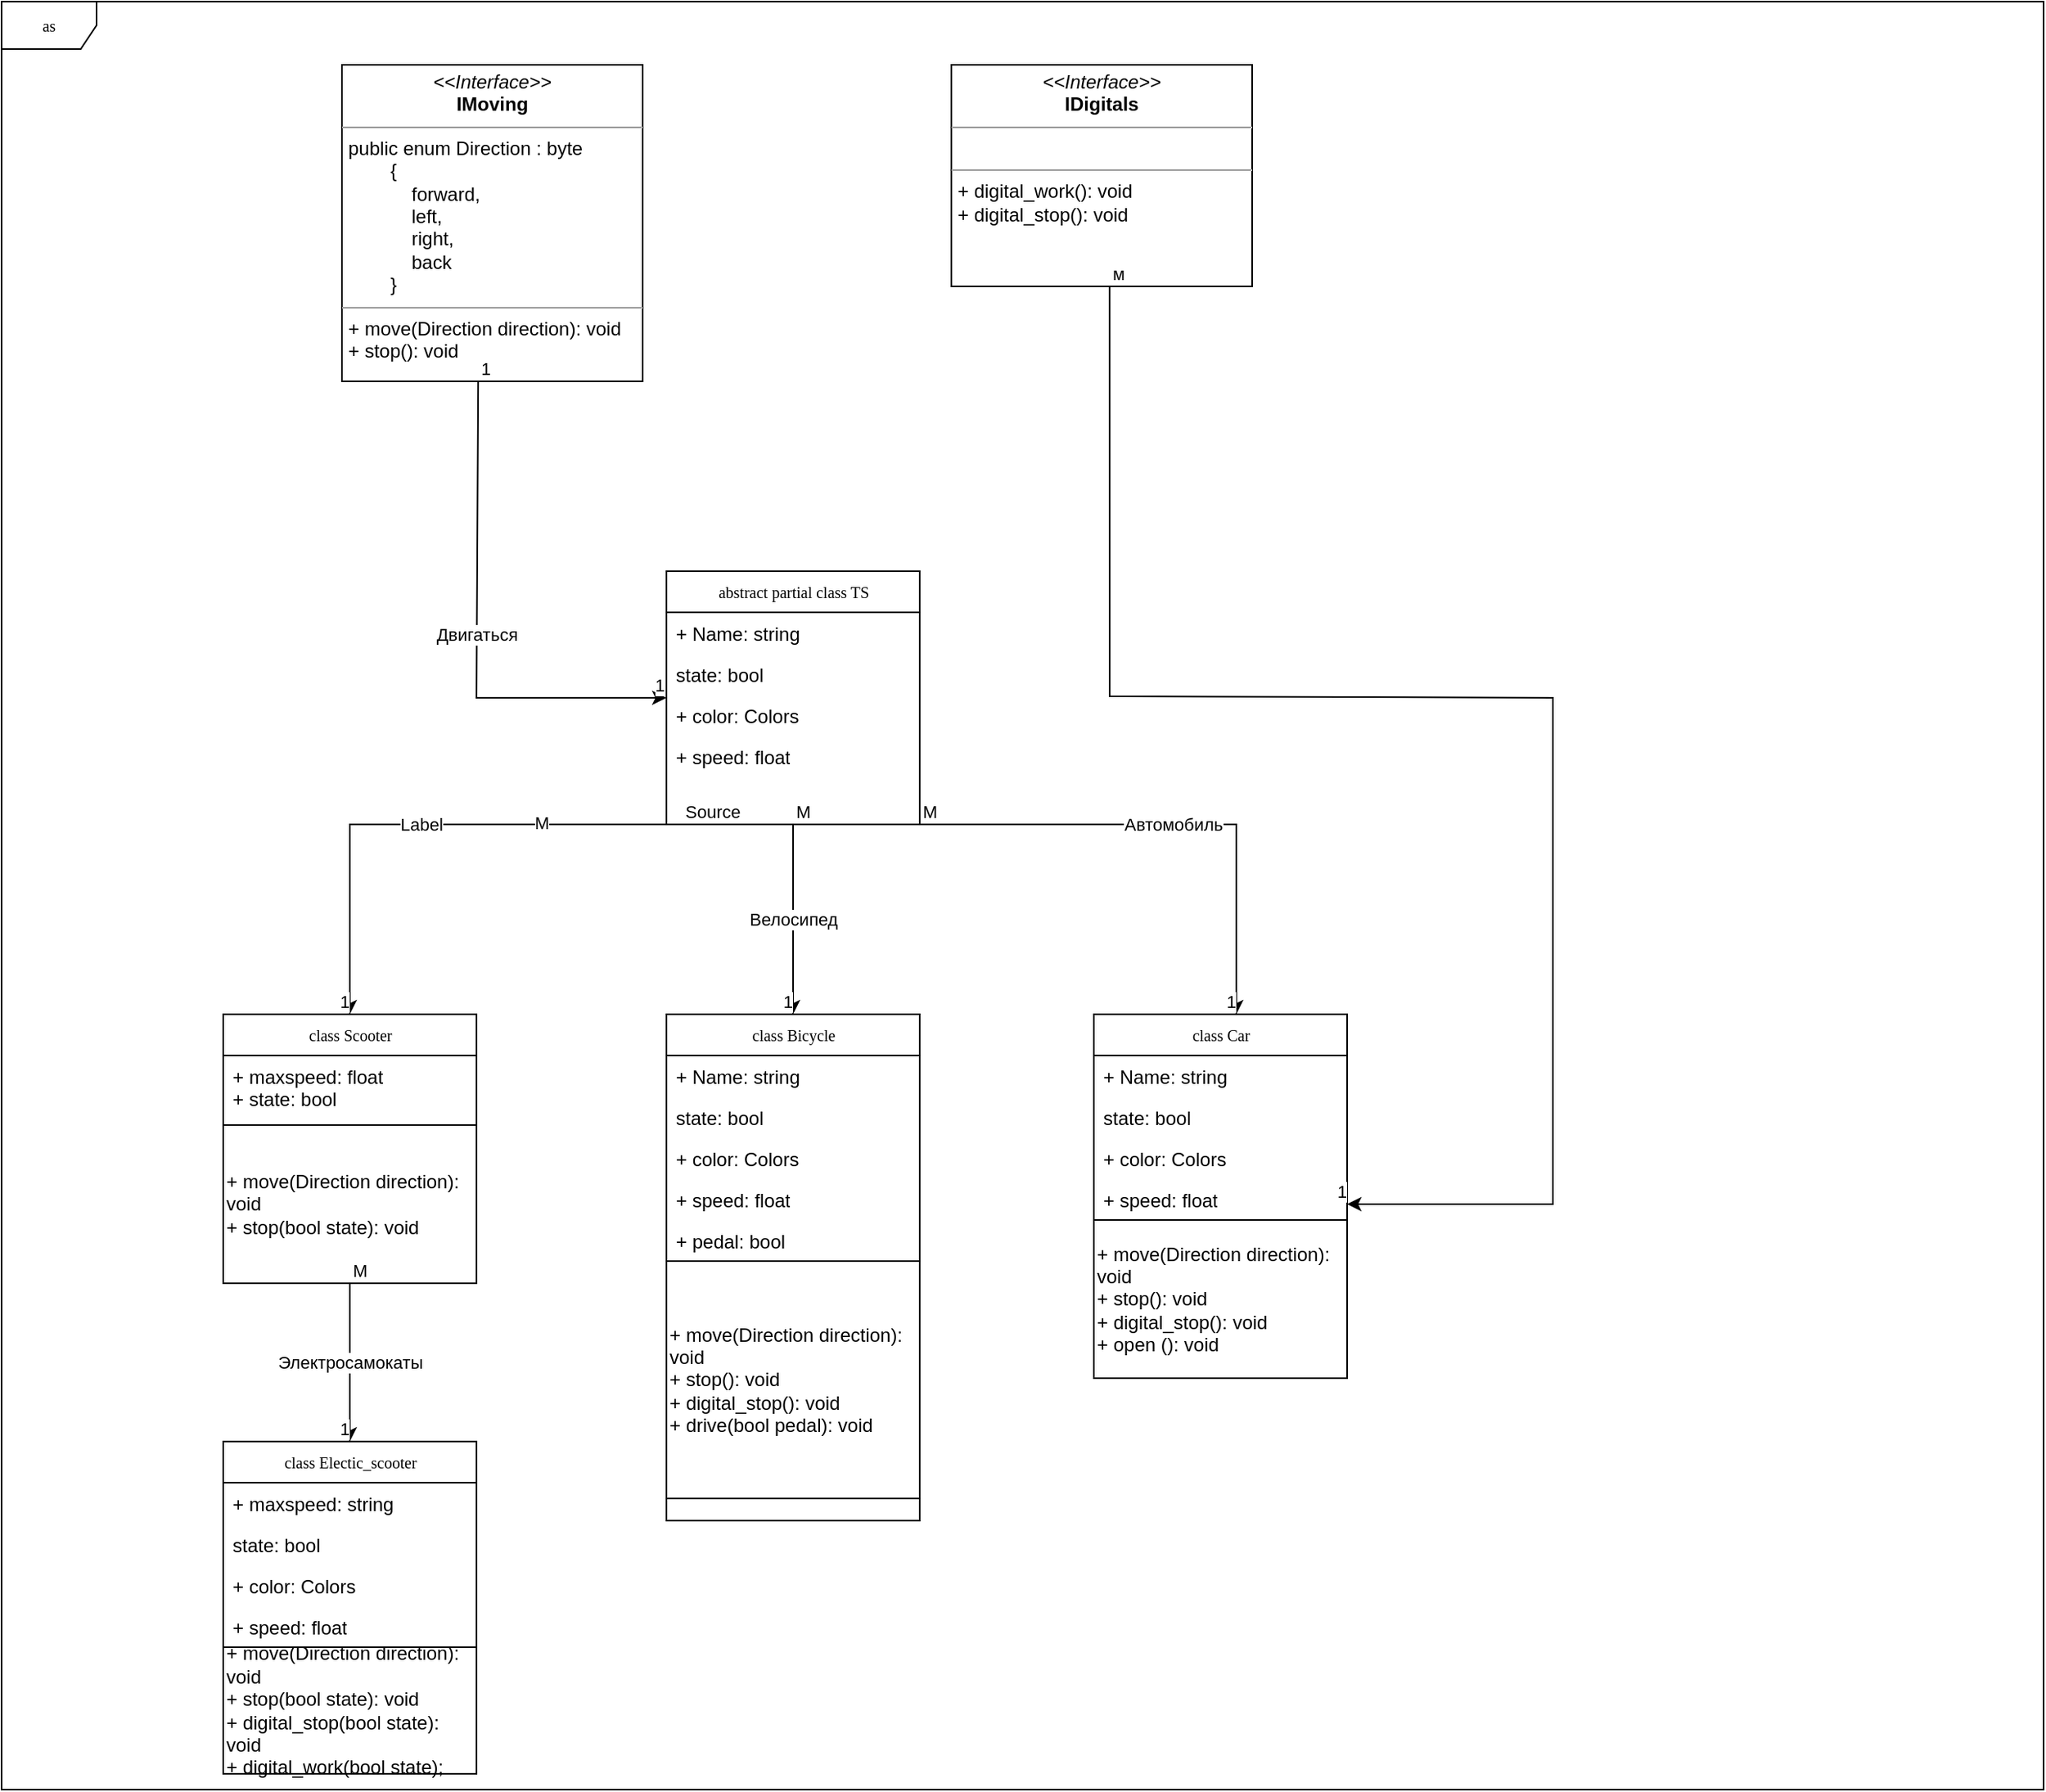 <mxfile version="21.2.6" type="device">
  <diagram name="Page-1" id="c4acf3e9-155e-7222-9cf6-157b1a14988f">
    <mxGraphModel dx="467" dy="1364" grid="1" gridSize="10" guides="1" tooltips="1" connect="1" arrows="1" fold="1" page="1" pageScale="1" pageWidth="850" pageHeight="1100" background="none" math="0" shadow="0">
      <root>
        <mxCell id="0" />
        <mxCell id="1" parent="0" />
        <mxCell id="17acba5748e5396b-1" value="as" style="shape=umlFrame;whiteSpace=wrap;html=1;rounded=0;shadow=0;comic=0;labelBackgroundColor=none;strokeWidth=1;fontFamily=Verdana;fontSize=10;align=center;" parent="1" vertex="1">
          <mxGeometry x="20" y="-40" width="1290" height="1130" as="geometry" />
        </mxCell>
        <mxCell id="FkDys8VJqv6Bne9fJ_LA-1" value="abstract partial class TS" style="swimlane;html=1;fontStyle=0;childLayout=stackLayout;horizontal=1;startSize=26;fillColor=none;horizontalStack=0;resizeParent=1;resizeLast=0;collapsible=1;marginBottom=0;swimlaneFillColor=#ffffff;rounded=0;shadow=0;comic=0;labelBackgroundColor=none;strokeWidth=1;fontFamily=Verdana;fontSize=10;align=center;" vertex="1" parent="1">
          <mxGeometry x="440" y="320" width="160" height="160" as="geometry" />
        </mxCell>
        <mxCell id="FkDys8VJqv6Bne9fJ_LA-2" value="+ Name: string" style="text;html=1;strokeColor=none;fillColor=none;align=left;verticalAlign=top;spacingLeft=4;spacingRight=4;whiteSpace=wrap;overflow=hidden;rotatable=0;points=[[0,0.5],[1,0.5]];portConstraint=eastwest;" vertex="1" parent="FkDys8VJqv6Bne9fJ_LA-1">
          <mxGeometry y="26" width="160" height="26" as="geometry" />
        </mxCell>
        <mxCell id="FkDys8VJqv6Bne9fJ_LA-3" value="state: bool" style="text;html=1;strokeColor=none;fillColor=none;align=left;verticalAlign=top;spacingLeft=4;spacingRight=4;whiteSpace=wrap;overflow=hidden;rotatable=0;points=[[0,0.5],[1,0.5]];portConstraint=eastwest;" vertex="1" parent="FkDys8VJqv6Bne9fJ_LA-1">
          <mxGeometry y="52" width="160" height="26" as="geometry" />
        </mxCell>
        <mxCell id="FkDys8VJqv6Bne9fJ_LA-4" value="+ color: Colors" style="text;html=1;strokeColor=none;fillColor=none;align=left;verticalAlign=top;spacingLeft=4;spacingRight=4;whiteSpace=wrap;overflow=hidden;rotatable=0;points=[[0,0.5],[1,0.5]];portConstraint=eastwest;" vertex="1" parent="FkDys8VJqv6Bne9fJ_LA-1">
          <mxGeometry y="78" width="160" height="26" as="geometry" />
        </mxCell>
        <mxCell id="FkDys8VJqv6Bne9fJ_LA-6" value="+ speed: float" style="text;html=1;strokeColor=none;fillColor=none;align=left;verticalAlign=top;spacingLeft=4;spacingRight=4;whiteSpace=wrap;overflow=hidden;rotatable=0;points=[[0,0.5],[1,0.5]];portConstraint=eastwest;" vertex="1" parent="FkDys8VJqv6Bne9fJ_LA-1">
          <mxGeometry y="104" width="160" height="26" as="geometry" />
        </mxCell>
        <mxCell id="FkDys8VJqv6Bne9fJ_LA-8" value="&lt;p style=&quot;margin:0px;margin-top:4px;text-align:center;&quot;&gt;&lt;i&gt;&amp;lt;&amp;lt;Interface&amp;gt;&amp;gt;&lt;/i&gt;&lt;br&gt;&lt;b&gt;IDigitals&lt;/b&gt;&lt;/p&gt;&lt;hr size=&quot;1&quot;&gt;&lt;p style=&quot;margin:0px;margin-left:4px;&quot;&gt;&lt;br&gt;&lt;/p&gt;&lt;hr size=&quot;1&quot;&gt;&lt;p style=&quot;margin:0px;margin-left:4px;&quot;&gt;+ digital_work(): void&lt;br&gt;+ digital_stop(): void&lt;/p&gt;" style="verticalAlign=top;align=left;overflow=fill;fontSize=12;fontFamily=Helvetica;html=1;rounded=0;shadow=0;comic=0;labelBackgroundColor=none;strokeWidth=1" vertex="1" parent="1">
          <mxGeometry x="620" width="190" height="140" as="geometry" />
        </mxCell>
        <mxCell id="FkDys8VJqv6Bne9fJ_LA-9" value="class Car" style="swimlane;html=1;fontStyle=0;childLayout=stackLayout;horizontal=1;startSize=26;fillColor=none;horizontalStack=0;resizeParent=1;resizeLast=0;collapsible=1;marginBottom=0;swimlaneFillColor=#ffffff;rounded=0;shadow=0;comic=0;labelBackgroundColor=none;strokeWidth=1;fontFamily=Verdana;fontSize=10;align=center;" vertex="1" parent="1">
          <mxGeometry x="710" y="600" width="160" height="230" as="geometry" />
        </mxCell>
        <mxCell id="FkDys8VJqv6Bne9fJ_LA-10" value="+ Name: string" style="text;html=1;strokeColor=none;fillColor=none;align=left;verticalAlign=top;spacingLeft=4;spacingRight=4;whiteSpace=wrap;overflow=hidden;rotatable=0;points=[[0,0.5],[1,0.5]];portConstraint=eastwest;" vertex="1" parent="FkDys8VJqv6Bne9fJ_LA-9">
          <mxGeometry y="26" width="160" height="26" as="geometry" />
        </mxCell>
        <mxCell id="FkDys8VJqv6Bne9fJ_LA-11" value="state: bool" style="text;html=1;strokeColor=none;fillColor=none;align=left;verticalAlign=top;spacingLeft=4;spacingRight=4;whiteSpace=wrap;overflow=hidden;rotatable=0;points=[[0,0.5],[1,0.5]];portConstraint=eastwest;" vertex="1" parent="FkDys8VJqv6Bne9fJ_LA-9">
          <mxGeometry y="52" width="160" height="26" as="geometry" />
        </mxCell>
        <mxCell id="FkDys8VJqv6Bne9fJ_LA-12" value="+ color: Colors" style="text;html=1;strokeColor=none;fillColor=none;align=left;verticalAlign=top;spacingLeft=4;spacingRight=4;whiteSpace=wrap;overflow=hidden;rotatable=0;points=[[0,0.5],[1,0.5]];portConstraint=eastwest;" vertex="1" parent="FkDys8VJqv6Bne9fJ_LA-9">
          <mxGeometry y="78" width="160" height="26" as="geometry" />
        </mxCell>
        <mxCell id="FkDys8VJqv6Bne9fJ_LA-13" value="+ speed: float" style="text;html=1;strokeColor=none;fillColor=none;align=left;verticalAlign=top;spacingLeft=4;spacingRight=4;whiteSpace=wrap;overflow=hidden;rotatable=0;points=[[0,0.5],[1,0.5]];portConstraint=eastwest;" vertex="1" parent="FkDys8VJqv6Bne9fJ_LA-9">
          <mxGeometry y="104" width="160" height="26" as="geometry" />
        </mxCell>
        <mxCell id="FkDys8VJqv6Bne9fJ_LA-15" value="+ move(Direction direction): void&lt;br style=&quot;border-color: var(--border-color);&quot;&gt;&lt;span style=&quot;&quot;&gt;+ stop(): void&lt;br&gt;+ digital_stop(): void&lt;br&gt;+ open (): void&lt;br&gt;&lt;/span&gt;" style="rounded=0;whiteSpace=wrap;html=1;align=left;" vertex="1" parent="FkDys8VJqv6Bne9fJ_LA-9">
          <mxGeometry y="130" width="160" height="100" as="geometry" />
        </mxCell>
        <mxCell id="FkDys8VJqv6Bne9fJ_LA-16" value="&lt;p style=&quot;margin:0px;margin-top:4px;text-align:center;&quot;&gt;&lt;i&gt;&amp;lt;&amp;lt;Interface&amp;gt;&amp;gt;&lt;/i&gt;&lt;br&gt;&lt;b&gt;IMoving&lt;/b&gt;&lt;/p&gt;&lt;hr size=&quot;1&quot;&gt;&lt;p style=&quot;margin:0px;margin-left:4px;&quot;&gt;public enum Direction : byte&lt;/p&gt;&lt;p style=&quot;margin:0px;margin-left:4px;&quot;&gt;&amp;nbsp; &amp;nbsp; &amp;nbsp; &amp;nbsp; {&lt;/p&gt;&lt;p style=&quot;margin:0px;margin-left:4px;&quot;&gt;&amp;nbsp; &amp;nbsp; &amp;nbsp; &amp;nbsp; &amp;nbsp; &amp;nbsp; forward,&lt;/p&gt;&lt;p style=&quot;margin:0px;margin-left:4px;&quot;&gt;&amp;nbsp; &amp;nbsp; &amp;nbsp; &amp;nbsp; &amp;nbsp; &amp;nbsp; left,&lt;/p&gt;&lt;p style=&quot;margin:0px;margin-left:4px;&quot;&gt;&amp;nbsp; &amp;nbsp; &amp;nbsp; &amp;nbsp; &amp;nbsp; &amp;nbsp; right,&lt;/p&gt;&lt;p style=&quot;margin:0px;margin-left:4px;&quot;&gt;&amp;nbsp; &amp;nbsp; &amp;nbsp; &amp;nbsp; &amp;nbsp; &amp;nbsp; back&lt;/p&gt;&lt;p style=&quot;margin:0px;margin-left:4px;&quot;&gt;&amp;nbsp; &amp;nbsp; &amp;nbsp; &amp;nbsp; }&lt;/p&gt;&lt;hr size=&quot;1&quot;&gt;&lt;p style=&quot;margin:0px;margin-left:4px;&quot;&gt;+ move(Direction direction): void&lt;br&gt;+ stop(): void&lt;/p&gt;&lt;p style=&quot;margin:0px;margin-left:4px;&quot;&gt;&lt;br&gt;&lt;/p&gt;" style="verticalAlign=top;align=left;overflow=fill;fontSize=12;fontFamily=Helvetica;html=1;rounded=0;shadow=0;comic=0;labelBackgroundColor=none;strokeWidth=1" vertex="1" parent="1">
          <mxGeometry x="235" width="190" height="200" as="geometry" />
        </mxCell>
        <mxCell id="FkDys8VJqv6Bne9fJ_LA-18" value="class Scooter" style="swimlane;html=1;fontStyle=0;childLayout=stackLayout;horizontal=1;startSize=26;fillColor=none;horizontalStack=0;resizeParent=1;resizeLast=0;collapsible=1;marginBottom=0;swimlaneFillColor=#ffffff;rounded=0;shadow=0;comic=0;labelBackgroundColor=none;strokeWidth=1;fontFamily=Verdana;fontSize=10;align=center;" vertex="1" parent="1">
          <mxGeometry x="160" y="600" width="160" height="170" as="geometry" />
        </mxCell>
        <mxCell id="FkDys8VJqv6Bne9fJ_LA-19" value="+ maxspeed: float&lt;br&gt;+ state: bool" style="text;html=1;strokeColor=none;fillColor=none;align=left;verticalAlign=top;spacingLeft=4;spacingRight=4;whiteSpace=wrap;overflow=hidden;rotatable=0;points=[[0,0.5],[1,0.5]];portConstraint=eastwest;" vertex="1" parent="FkDys8VJqv6Bne9fJ_LA-18">
          <mxGeometry y="26" width="160" height="44" as="geometry" />
        </mxCell>
        <mxCell id="FkDys8VJqv6Bne9fJ_LA-23" value="+ move(Direction direction): void&lt;br style=&quot;border-color: var(--border-color);&quot;&gt;&lt;span style=&quot;&quot;&gt;+ stop(bool state): void&lt;br&gt;&lt;/span&gt;" style="rounded=0;whiteSpace=wrap;html=1;align=left;" vertex="1" parent="FkDys8VJqv6Bne9fJ_LA-18">
          <mxGeometry y="70" width="160" height="100" as="geometry" />
        </mxCell>
        <mxCell id="FkDys8VJqv6Bne9fJ_LA-24" value="class Electic_scooter" style="swimlane;html=1;fontStyle=0;childLayout=stackLayout;horizontal=1;startSize=26;fillColor=none;horizontalStack=0;resizeParent=1;resizeLast=0;collapsible=1;marginBottom=0;swimlaneFillColor=#ffffff;rounded=0;shadow=0;comic=0;labelBackgroundColor=none;strokeWidth=1;fontFamily=Verdana;fontSize=10;align=center;" vertex="1" parent="1">
          <mxGeometry x="160" y="870" width="160" height="210" as="geometry" />
        </mxCell>
        <mxCell id="FkDys8VJqv6Bne9fJ_LA-25" value="+ maxspeed: string" style="text;html=1;strokeColor=none;fillColor=none;align=left;verticalAlign=top;spacingLeft=4;spacingRight=4;whiteSpace=wrap;overflow=hidden;rotatable=0;points=[[0,0.5],[1,0.5]];portConstraint=eastwest;" vertex="1" parent="FkDys8VJqv6Bne9fJ_LA-24">
          <mxGeometry y="26" width="160" height="26" as="geometry" />
        </mxCell>
        <mxCell id="FkDys8VJqv6Bne9fJ_LA-26" value="state: bool" style="text;html=1;strokeColor=none;fillColor=none;align=left;verticalAlign=top;spacingLeft=4;spacingRight=4;whiteSpace=wrap;overflow=hidden;rotatable=0;points=[[0,0.5],[1,0.5]];portConstraint=eastwest;" vertex="1" parent="FkDys8VJqv6Bne9fJ_LA-24">
          <mxGeometry y="52" width="160" height="26" as="geometry" />
        </mxCell>
        <mxCell id="FkDys8VJqv6Bne9fJ_LA-27" value="+ color: Colors" style="text;html=1;strokeColor=none;fillColor=none;align=left;verticalAlign=top;spacingLeft=4;spacingRight=4;whiteSpace=wrap;overflow=hidden;rotatable=0;points=[[0,0.5],[1,0.5]];portConstraint=eastwest;" vertex="1" parent="FkDys8VJqv6Bne9fJ_LA-24">
          <mxGeometry y="78" width="160" height="26" as="geometry" />
        </mxCell>
        <mxCell id="FkDys8VJqv6Bne9fJ_LA-28" value="+ speed: float" style="text;html=1;strokeColor=none;fillColor=none;align=left;verticalAlign=top;spacingLeft=4;spacingRight=4;whiteSpace=wrap;overflow=hidden;rotatable=0;points=[[0,0.5],[1,0.5]];portConstraint=eastwest;" vertex="1" parent="FkDys8VJqv6Bne9fJ_LA-24">
          <mxGeometry y="104" width="160" height="26" as="geometry" />
        </mxCell>
        <mxCell id="FkDys8VJqv6Bne9fJ_LA-29" value="+ move(Direction direction): void&lt;br style=&quot;border-color: var(--border-color);&quot;&gt;&lt;span style=&quot;&quot;&gt;+ stop(bool state): void&lt;br&gt;+ digital_stop(bool state): void&lt;br&gt;+ digital_work(bool state);&lt;br&gt;&lt;/span&gt;" style="rounded=0;whiteSpace=wrap;html=1;align=left;" vertex="1" parent="FkDys8VJqv6Bne9fJ_LA-24">
          <mxGeometry y="130" width="160" height="80" as="geometry" />
        </mxCell>
        <mxCell id="FkDys8VJqv6Bne9fJ_LA-31" value="class Bicycle" style="swimlane;html=1;fontStyle=0;childLayout=stackLayout;horizontal=1;startSize=26;fillColor=none;horizontalStack=0;resizeParent=1;resizeLast=0;collapsible=1;marginBottom=0;swimlaneFillColor=#ffffff;rounded=0;shadow=0;comic=0;labelBackgroundColor=none;strokeWidth=1;fontFamily=Verdana;fontSize=10;align=center;" vertex="1" parent="1">
          <mxGeometry x="440" y="600" width="160" height="320" as="geometry" />
        </mxCell>
        <mxCell id="FkDys8VJqv6Bne9fJ_LA-32" value="+ Name: string" style="text;html=1;strokeColor=none;fillColor=none;align=left;verticalAlign=top;spacingLeft=4;spacingRight=4;whiteSpace=wrap;overflow=hidden;rotatable=0;points=[[0,0.5],[1,0.5]];portConstraint=eastwest;" vertex="1" parent="FkDys8VJqv6Bne9fJ_LA-31">
          <mxGeometry y="26" width="160" height="26" as="geometry" />
        </mxCell>
        <mxCell id="FkDys8VJqv6Bne9fJ_LA-33" value="state: bool" style="text;html=1;strokeColor=none;fillColor=none;align=left;verticalAlign=top;spacingLeft=4;spacingRight=4;whiteSpace=wrap;overflow=hidden;rotatable=0;points=[[0,0.5],[1,0.5]];portConstraint=eastwest;" vertex="1" parent="FkDys8VJqv6Bne9fJ_LA-31">
          <mxGeometry y="52" width="160" height="26" as="geometry" />
        </mxCell>
        <mxCell id="FkDys8VJqv6Bne9fJ_LA-34" value="+ color: Colors" style="text;html=1;strokeColor=none;fillColor=none;align=left;verticalAlign=top;spacingLeft=4;spacingRight=4;whiteSpace=wrap;overflow=hidden;rotatable=0;points=[[0,0.5],[1,0.5]];portConstraint=eastwest;" vertex="1" parent="FkDys8VJqv6Bne9fJ_LA-31">
          <mxGeometry y="78" width="160" height="26" as="geometry" />
        </mxCell>
        <mxCell id="FkDys8VJqv6Bne9fJ_LA-35" value="+ speed: float&lt;br&gt;&lt;br&gt;+ pedal: bool" style="text;html=1;strokeColor=none;fillColor=none;align=left;verticalAlign=top;spacingLeft=4;spacingRight=4;whiteSpace=wrap;overflow=hidden;rotatable=0;points=[[0,0.5],[1,0.5]];portConstraint=eastwest;" vertex="1" parent="FkDys8VJqv6Bne9fJ_LA-31">
          <mxGeometry y="104" width="160" height="26" as="geometry" />
        </mxCell>
        <mxCell id="FkDys8VJqv6Bne9fJ_LA-40" value="+ pedal: bool" style="text;html=1;strokeColor=none;fillColor=none;align=left;verticalAlign=top;spacingLeft=4;spacingRight=4;whiteSpace=wrap;overflow=hidden;rotatable=0;points=[[0,0.5],[1,0.5]];portConstraint=eastwest;" vertex="1" parent="FkDys8VJqv6Bne9fJ_LA-31">
          <mxGeometry y="130" width="160" height="26" as="geometry" />
        </mxCell>
        <mxCell id="FkDys8VJqv6Bne9fJ_LA-36" value="+ move(Direction direction): void&lt;br style=&quot;border-color: var(--border-color);&quot;&gt;&lt;span style=&quot;&quot;&gt;+ stop(): void&lt;br&gt;+ digital_stop(): void&lt;br&gt;+ drive(bool pedal): void&lt;br&gt;&lt;/span&gt;" style="rounded=0;whiteSpace=wrap;html=1;align=left;" vertex="1" parent="FkDys8VJqv6Bne9fJ_LA-31">
          <mxGeometry y="156" width="160" height="150" as="geometry" />
        </mxCell>
        <mxCell id="FkDys8VJqv6Bne9fJ_LA-41" value="" style="endArrow=classic;html=1;rounded=0;exitX=0.5;exitY=1;exitDx=0;exitDy=0;" edge="1" parent="1" source="FkDys8VJqv6Bne9fJ_LA-1" target="FkDys8VJqv6Bne9fJ_LA-31">
          <mxGeometry relative="1" as="geometry">
            <mxPoint x="740" y="620" as="sourcePoint" />
            <mxPoint x="900" y="620" as="targetPoint" />
          </mxGeometry>
        </mxCell>
        <mxCell id="FkDys8VJqv6Bne9fJ_LA-42" value="Велосипед" style="edgeLabel;resizable=0;html=1;align=center;verticalAlign=middle;" connectable="0" vertex="1" parent="FkDys8VJqv6Bne9fJ_LA-41">
          <mxGeometry relative="1" as="geometry" />
        </mxCell>
        <mxCell id="FkDys8VJqv6Bne9fJ_LA-43" value="М" style="edgeLabel;resizable=0;html=1;align=left;verticalAlign=bottom;" connectable="0" vertex="1" parent="FkDys8VJqv6Bne9fJ_LA-41">
          <mxGeometry x="-1" relative="1" as="geometry" />
        </mxCell>
        <mxCell id="FkDys8VJqv6Bne9fJ_LA-44" value="1" style="edgeLabel;resizable=0;html=1;align=right;verticalAlign=bottom;" connectable="0" vertex="1" parent="FkDys8VJqv6Bne9fJ_LA-41">
          <mxGeometry x="1" relative="1" as="geometry" />
        </mxCell>
        <mxCell id="FkDys8VJqv6Bne9fJ_LA-45" value="" style="endArrow=classic;html=1;rounded=0;entryX=0.5;entryY=0;entryDx=0;entryDy=0;" edge="1" parent="1" target="FkDys8VJqv6Bne9fJ_LA-18">
          <mxGeometry relative="1" as="geometry">
            <mxPoint x="450" y="480" as="sourcePoint" />
            <mxPoint x="450" y="570" as="targetPoint" />
            <Array as="points">
              <mxPoint x="240" y="480" />
            </Array>
          </mxGeometry>
        </mxCell>
        <mxCell id="FkDys8VJqv6Bne9fJ_LA-46" value="Label" style="edgeLabel;resizable=0;html=1;align=center;verticalAlign=middle;" connectable="0" vertex="1" parent="FkDys8VJqv6Bne9fJ_LA-45">
          <mxGeometry relative="1" as="geometry" />
        </mxCell>
        <mxCell id="FkDys8VJqv6Bne9fJ_LA-47" value="Source" style="edgeLabel;resizable=0;html=1;align=left;verticalAlign=bottom;" connectable="0" vertex="1" parent="FkDys8VJqv6Bne9fJ_LA-45">
          <mxGeometry x="-1" relative="1" as="geometry" />
        </mxCell>
        <mxCell id="FkDys8VJqv6Bne9fJ_LA-48" value="1" style="edgeLabel;resizable=0;html=1;align=right;verticalAlign=bottom;" connectable="0" vertex="1" parent="FkDys8VJqv6Bne9fJ_LA-45">
          <mxGeometry x="1" relative="1" as="geometry" />
        </mxCell>
        <mxCell id="FkDys8VJqv6Bne9fJ_LA-49" value="М" style="edgeLabel;html=1;align=center;verticalAlign=middle;resizable=0;points=[];" vertex="1" connectable="0" parent="FkDys8VJqv6Bne9fJ_LA-45">
          <mxGeometry x="-0.461" y="-1" relative="1" as="geometry">
            <mxPoint as="offset" />
          </mxGeometry>
        </mxCell>
        <mxCell id="FkDys8VJqv6Bne9fJ_LA-50" value="" style="endArrow=classic;html=1;rounded=0;exitX=1;exitY=1;exitDx=0;exitDy=0;" edge="1" parent="1" source="FkDys8VJqv6Bne9fJ_LA-1">
          <mxGeometry relative="1" as="geometry">
            <mxPoint x="720" y="570" as="sourcePoint" />
            <mxPoint x="800" y="600" as="targetPoint" />
            <Array as="points">
              <mxPoint x="800" y="480" />
            </Array>
          </mxGeometry>
        </mxCell>
        <mxCell id="FkDys8VJqv6Bne9fJ_LA-51" value="Автомобиль" style="edgeLabel;resizable=0;html=1;align=center;verticalAlign=middle;" connectable="0" vertex="1" parent="FkDys8VJqv6Bne9fJ_LA-50">
          <mxGeometry relative="1" as="geometry" />
        </mxCell>
        <mxCell id="FkDys8VJqv6Bne9fJ_LA-52" value="М" style="edgeLabel;resizable=0;html=1;align=left;verticalAlign=bottom;" connectable="0" vertex="1" parent="FkDys8VJqv6Bne9fJ_LA-50">
          <mxGeometry x="-1" relative="1" as="geometry" />
        </mxCell>
        <mxCell id="FkDys8VJqv6Bne9fJ_LA-53" value="1" style="edgeLabel;resizable=0;html=1;align=right;verticalAlign=bottom;" connectable="0" vertex="1" parent="FkDys8VJqv6Bne9fJ_LA-50">
          <mxGeometry x="1" relative="1" as="geometry" />
        </mxCell>
        <mxCell id="FkDys8VJqv6Bne9fJ_LA-54" value="" style="endArrow=classic;html=1;rounded=0;exitX=0.5;exitY=1;exitDx=0;exitDy=0;entryX=0.5;entryY=0;entryDx=0;entryDy=0;" edge="1" parent="1" source="FkDys8VJqv6Bne9fJ_LA-23" target="FkDys8VJqv6Bne9fJ_LA-24">
          <mxGeometry relative="1" as="geometry">
            <mxPoint x="340" y="750" as="sourcePoint" />
            <mxPoint x="500" y="750" as="targetPoint" />
          </mxGeometry>
        </mxCell>
        <mxCell id="FkDys8VJqv6Bne9fJ_LA-55" value="Электросамокаты" style="edgeLabel;resizable=0;html=1;align=center;verticalAlign=middle;" connectable="0" vertex="1" parent="FkDys8VJqv6Bne9fJ_LA-54">
          <mxGeometry relative="1" as="geometry" />
        </mxCell>
        <mxCell id="FkDys8VJqv6Bne9fJ_LA-56" value="М" style="edgeLabel;resizable=0;html=1;align=left;verticalAlign=bottom;" connectable="0" vertex="1" parent="FkDys8VJqv6Bne9fJ_LA-54">
          <mxGeometry x="-1" relative="1" as="geometry" />
        </mxCell>
        <mxCell id="FkDys8VJqv6Bne9fJ_LA-57" value="1" style="edgeLabel;resizable=0;html=1;align=right;verticalAlign=bottom;" connectable="0" vertex="1" parent="FkDys8VJqv6Bne9fJ_LA-54">
          <mxGeometry x="1" relative="1" as="geometry" />
        </mxCell>
        <mxCell id="FkDys8VJqv6Bne9fJ_LA-58" value="" style="endArrow=classic;html=1;rounded=0;exitX=0.453;exitY=1;exitDx=0;exitDy=0;exitPerimeter=0;" edge="1" parent="1" source="FkDys8VJqv6Bne9fJ_LA-16">
          <mxGeometry relative="1" as="geometry">
            <mxPoint x="320" y="210" as="sourcePoint" />
            <mxPoint x="440" y="400" as="targetPoint" />
            <Array as="points">
              <mxPoint x="320" y="400" />
            </Array>
          </mxGeometry>
        </mxCell>
        <mxCell id="FkDys8VJqv6Bne9fJ_LA-59" value="Двигаться" style="edgeLabel;resizable=0;html=1;align=center;verticalAlign=middle;" connectable="0" vertex="1" parent="FkDys8VJqv6Bne9fJ_LA-58">
          <mxGeometry relative="1" as="geometry" />
        </mxCell>
        <mxCell id="FkDys8VJqv6Bne9fJ_LA-60" value="1" style="edgeLabel;resizable=0;html=1;align=left;verticalAlign=bottom;" connectable="0" vertex="1" parent="FkDys8VJqv6Bne9fJ_LA-58">
          <mxGeometry x="-1" relative="1" as="geometry" />
        </mxCell>
        <mxCell id="FkDys8VJqv6Bne9fJ_LA-61" value="1" style="edgeLabel;resizable=0;html=1;align=right;verticalAlign=bottom;" connectable="0" vertex="1" parent="FkDys8VJqv6Bne9fJ_LA-58">
          <mxGeometry x="1" relative="1" as="geometry" />
        </mxCell>
        <mxCell id="FkDys8VJqv6Bne9fJ_LA-62" value="" style="endArrow=classic;html=1;rounded=0;exitX=0.526;exitY=1;exitDx=0;exitDy=0;exitPerimeter=0;" edge="1" parent="1" source="FkDys8VJqv6Bne9fJ_LA-8">
          <mxGeometry relative="1" as="geometry">
            <mxPoint x="720" y="150" as="sourcePoint" />
            <mxPoint x="870" y="720" as="targetPoint" />
            <Array as="points">
              <mxPoint x="720" y="399" />
              <mxPoint x="1000" y="400" />
              <mxPoint x="1000" y="720" />
            </Array>
          </mxGeometry>
        </mxCell>
        <mxCell id="FkDys8VJqv6Bne9fJ_LA-64" value="м" style="edgeLabel;resizable=0;html=1;align=left;verticalAlign=bottom;" connectable="0" vertex="1" parent="FkDys8VJqv6Bne9fJ_LA-62">
          <mxGeometry x="-1" relative="1" as="geometry" />
        </mxCell>
        <mxCell id="FkDys8VJqv6Bne9fJ_LA-65" value="1" style="edgeLabel;resizable=0;html=1;align=right;verticalAlign=bottom;" connectable="0" vertex="1" parent="FkDys8VJqv6Bne9fJ_LA-62">
          <mxGeometry x="1" relative="1" as="geometry" />
        </mxCell>
      </root>
    </mxGraphModel>
  </diagram>
</mxfile>
